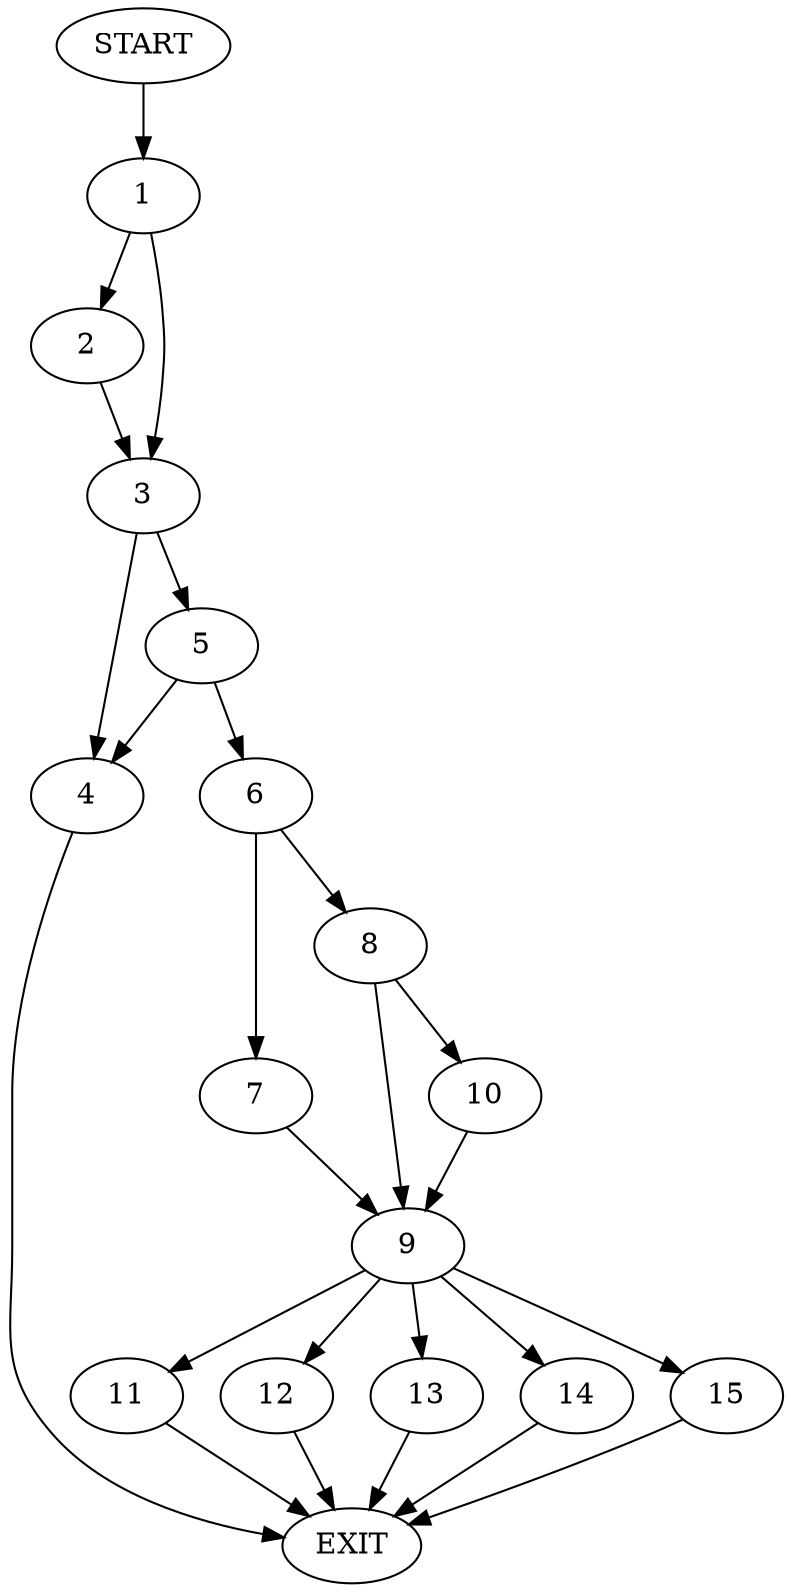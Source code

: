 digraph {
0 [label="START"]
16 [label="EXIT"]
0 -> 1
1 -> 2
1 -> 3
2 -> 3
3 -> 4
3 -> 5
5 -> 6
5 -> 4
4 -> 16
6 -> 7
6 -> 8
8 -> 9
8 -> 10
7 -> 9
9 -> 11
9 -> 12
9 -> 13
9 -> 14
9 -> 15
10 -> 9
13 -> 16
15 -> 16
14 -> 16
11 -> 16
12 -> 16
}
